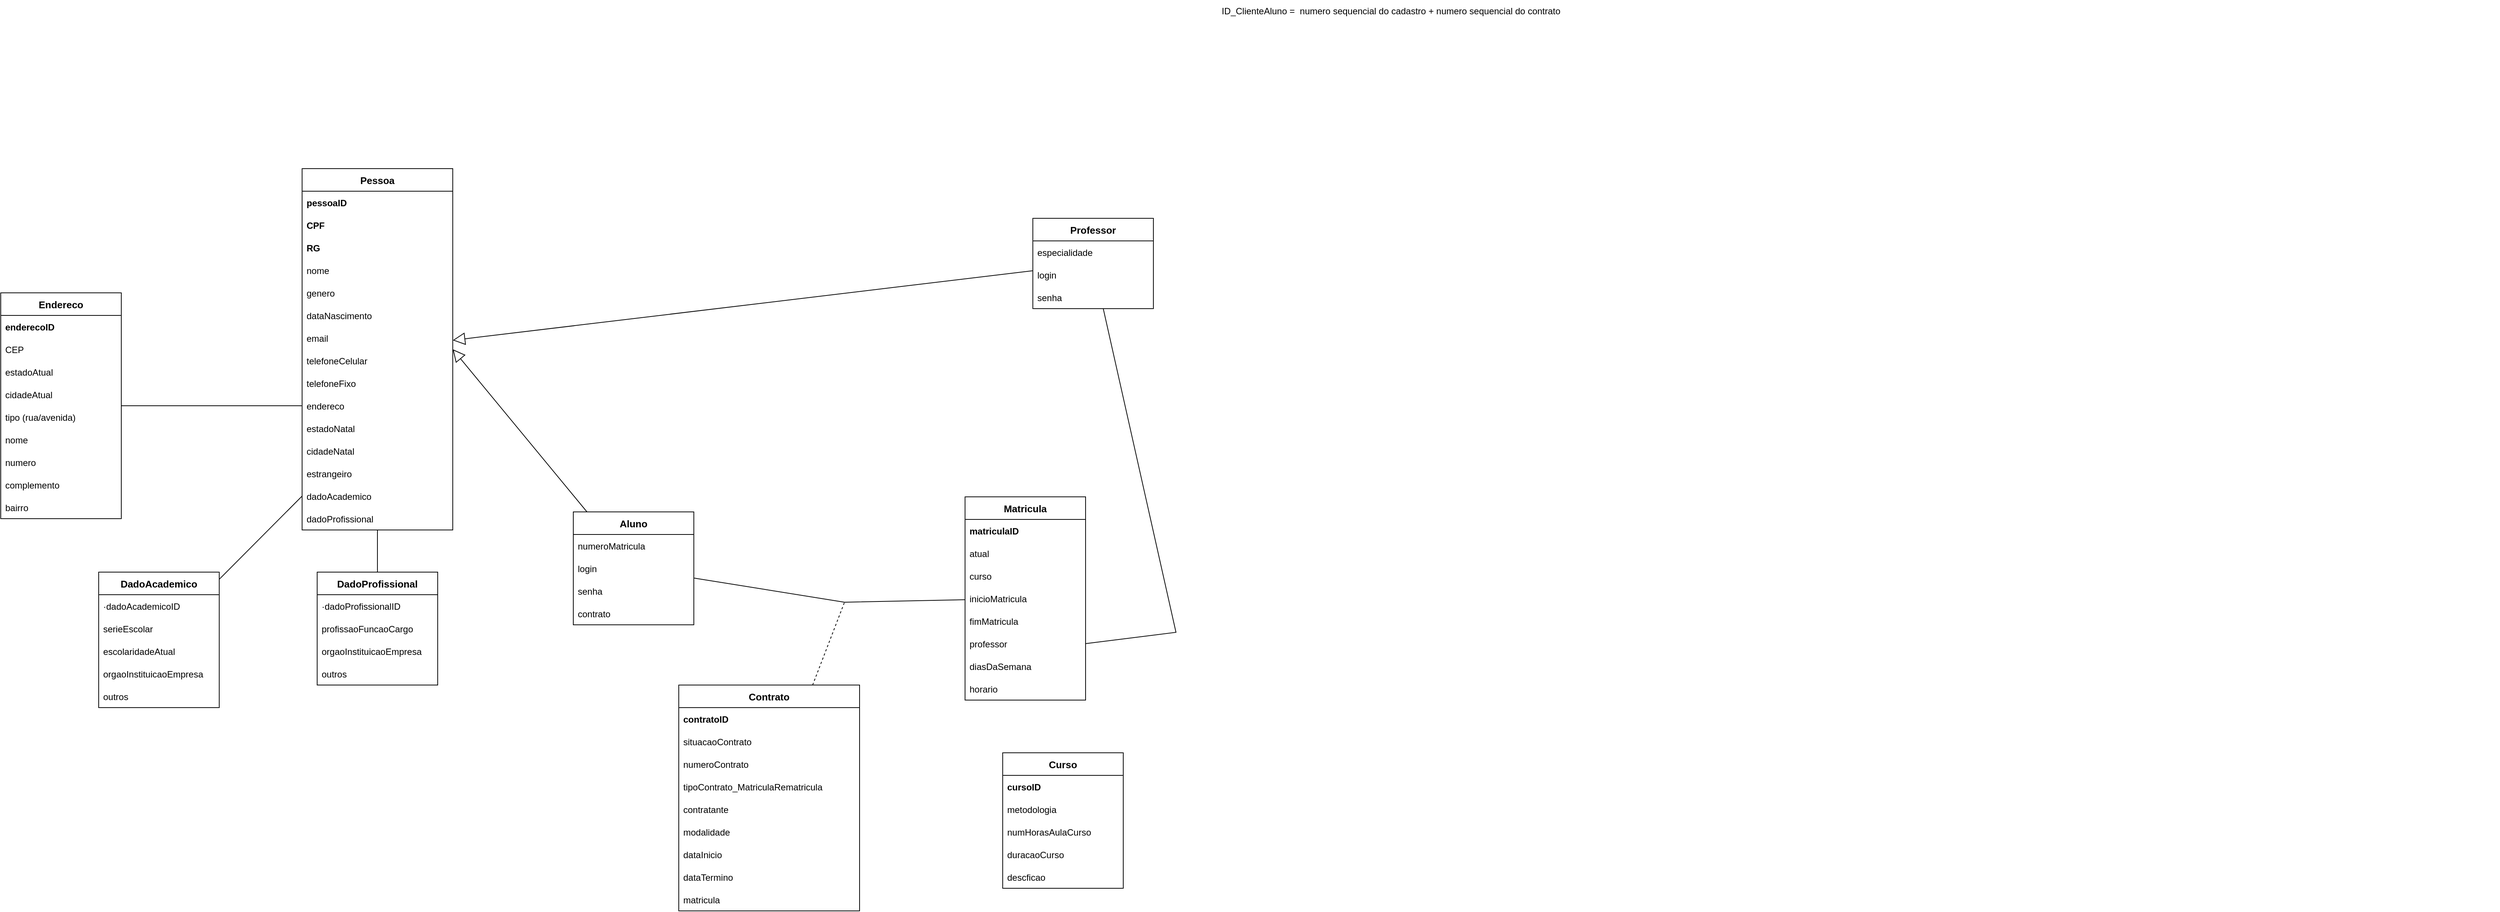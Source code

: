 <mxfile version="21.4.0" type="onedrive">
  <diagram id="wKgXzAg9ojGlnTEC1lOn" name="Diagrama de classes">
    <mxGraphModel grid="1" page="1" gridSize="10" guides="1" tooltips="1" connect="1" arrows="1" fold="1" pageScale="1" pageWidth="1654" pageHeight="1169" background="none" math="0" shadow="0">
      <root>
        <mxCell id="0" />
        <mxCell id="1" parent="0" />
        <mxCell id="VG4BFcTrAJ-5tfo0W3qp-12" style="edgeStyle=none;rounded=1;orthogonalLoop=1;jettySize=auto;html=1;fontSize=12;fontColor=default;endArrow=none;endFill=0;startSize=8;endSize=8;dashed=1;labelBackgroundColor=none;" edge="1" parent="1" source="vmr4mE0VQ1Etyp4nwSTQ-23">
          <mxGeometry relative="1" as="geometry">
            <mxPoint x="40" y="840" as="targetPoint" />
          </mxGeometry>
        </mxCell>
        <mxCell id="vmr4mE0VQ1Etyp4nwSTQ-23" value="Contrato" style="swimlane;fontStyle=1;childLayout=stackLayout;horizontal=1;startSize=30;horizontalStack=0;resizeParent=1;resizeParentMax=0;resizeLast=0;collapsible=1;marginBottom=0;rounded=0;fontSize=13;labelBackgroundColor=none;strokeWidth=1;" vertex="1" parent="1">
          <mxGeometry x="-180" y="950" width="240" height="300" as="geometry" />
        </mxCell>
        <mxCell id="vmr4mE0VQ1Etyp4nwSTQ-24" value="contratoID" style="text;fillColor=none;align=left;verticalAlign=middle;spacingLeft=4;spacingRight=4;overflow=hidden;points=[[0,0.5],[1,0.5]];portConstraint=eastwest;rotatable=0;rounded=0;shadow=0;glass=0;fontStyle=1;labelBackgroundColor=none;strokeWidth=1;" vertex="1" parent="vmr4mE0VQ1Etyp4nwSTQ-23">
          <mxGeometry y="30" width="240" height="30" as="geometry" />
        </mxCell>
        <mxCell id="vmr4mE0VQ1Etyp4nwSTQ-25" value="situacaoContrato" style="text;fillColor=none;align=left;verticalAlign=middle;spacingLeft=4;spacingRight=4;overflow=hidden;points=[[0,0.5],[1,0.5]];portConstraint=eastwest;rotatable=0;rounded=0;labelBackgroundColor=none;strokeWidth=1;" vertex="1" parent="vmr4mE0VQ1Etyp4nwSTQ-23">
          <mxGeometry y="60" width="240" height="30" as="geometry" />
        </mxCell>
        <mxCell id="vmr4mE0VQ1Etyp4nwSTQ-31" value="numeroContrato" style="text;fillColor=none;align=left;verticalAlign=middle;spacingLeft=4;spacingRight=4;overflow=hidden;points=[[0,0.5],[1,0.5]];portConstraint=eastwest;rotatable=0;rounded=0;labelBackgroundColor=none;strokeWidth=1;" vertex="1" parent="vmr4mE0VQ1Etyp4nwSTQ-23">
          <mxGeometry y="90" width="240" height="30" as="geometry" />
        </mxCell>
        <mxCell id="vmr4mE0VQ1Etyp4nwSTQ-26" value="tipoContrato_MatriculaRematricula" style="text;fillColor=none;align=left;verticalAlign=middle;spacingLeft=4;spacingRight=4;overflow=hidden;points=[[0,0.5],[1,0.5]];portConstraint=eastwest;rotatable=0;rounded=0;labelBackgroundColor=none;strokeWidth=1;" vertex="1" parent="vmr4mE0VQ1Etyp4nwSTQ-23">
          <mxGeometry y="120" width="240" height="30" as="geometry" />
        </mxCell>
        <mxCell id="vmr4mE0VQ1Etyp4nwSTQ-27" value="contratante" style="text;fillColor=none;align=left;verticalAlign=middle;spacingLeft=4;spacingRight=4;overflow=hidden;points=[[0,0.5],[1,0.5]];portConstraint=eastwest;rotatable=0;rounded=0;labelBackgroundColor=none;strokeWidth=1;" vertex="1" parent="vmr4mE0VQ1Etyp4nwSTQ-23">
          <mxGeometry y="150" width="240" height="30" as="geometry" />
        </mxCell>
        <mxCell id="3MisZbKRAyRNBX8BG2Sv-16" value="modalidade" style="text;fillColor=none;align=left;verticalAlign=middle;spacingLeft=4;spacingRight=4;overflow=hidden;points=[[0,0.5],[1,0.5]];portConstraint=eastwest;rotatable=0;rounded=0;labelBackgroundColor=none;strokeWidth=1;" vertex="1" parent="vmr4mE0VQ1Etyp4nwSTQ-23">
          <mxGeometry y="180" width="240" height="30" as="geometry" />
        </mxCell>
        <mxCell id="vmr4mE0VQ1Etyp4nwSTQ-29" value="dataInicio" style="text;fillColor=none;align=left;verticalAlign=middle;spacingLeft=4;spacingRight=4;overflow=hidden;points=[[0,0.5],[1,0.5]];portConstraint=eastwest;rotatable=0;rounded=0;labelBackgroundColor=none;strokeWidth=1;" vertex="1" parent="vmr4mE0VQ1Etyp4nwSTQ-23">
          <mxGeometry y="210" width="240" height="30" as="geometry" />
        </mxCell>
        <mxCell id="vmr4mE0VQ1Etyp4nwSTQ-30" value="dataTermino" style="text;fillColor=none;align=left;verticalAlign=middle;spacingLeft=4;spacingRight=4;overflow=hidden;points=[[0,0.5],[1,0.5]];portConstraint=eastwest;rotatable=0;rounded=0;labelBackgroundColor=none;strokeWidth=1;" vertex="1" parent="vmr4mE0VQ1Etyp4nwSTQ-23">
          <mxGeometry y="240" width="240" height="30" as="geometry" />
        </mxCell>
        <mxCell id="vmr4mE0VQ1Etyp4nwSTQ-32" value="matricula" style="text;fillColor=none;align=left;verticalAlign=middle;spacingLeft=4;spacingRight=4;overflow=hidden;points=[[0,0.5],[1,0.5]];portConstraint=eastwest;rotatable=0;rounded=0;labelBackgroundColor=none;strokeWidth=1;" vertex="1" parent="vmr4mE0VQ1Etyp4nwSTQ-23">
          <mxGeometry y="270" width="240" height="30" as="geometry" />
        </mxCell>
        <mxCell id="vmr4mE0VQ1Etyp4nwSTQ-38" value="Matricula" style="swimlane;fontStyle=1;childLayout=stackLayout;horizontal=1;startSize=30;horizontalStack=0;resizeParent=1;resizeParentMax=0;resizeLast=0;collapsible=1;marginBottom=0;rounded=0;fontSize=13;labelBackgroundColor=none;strokeWidth=1;" vertex="1" parent="1">
          <mxGeometry x="200" y="700" width="160" height="270" as="geometry" />
        </mxCell>
        <mxCell id="vmr4mE0VQ1Etyp4nwSTQ-39" value="matriculaID" style="text;fillColor=none;align=left;verticalAlign=middle;spacingLeft=4;spacingRight=4;overflow=hidden;points=[[0,0.5],[1,0.5]];portConstraint=eastwest;rotatable=0;rounded=0;shadow=0;glass=0;fontStyle=1;labelBackgroundColor=none;strokeWidth=1;" vertex="1" parent="vmr4mE0VQ1Etyp4nwSTQ-38">
          <mxGeometry y="30" width="160" height="30" as="geometry" />
        </mxCell>
        <mxCell id="vmr4mE0VQ1Etyp4nwSTQ-40" value="atual" style="text;fillColor=none;align=left;verticalAlign=middle;spacingLeft=4;spacingRight=4;overflow=hidden;points=[[0,0.5],[1,0.5]];portConstraint=eastwest;rotatable=0;rounded=0;labelBackgroundColor=none;strokeWidth=1;" vertex="1" parent="vmr4mE0VQ1Etyp4nwSTQ-38">
          <mxGeometry y="60" width="160" height="30" as="geometry" />
        </mxCell>
        <mxCell id="vmr4mE0VQ1Etyp4nwSTQ-42" value="curso" style="text;align=left;verticalAlign=middle;spacingLeft=4;spacingRight=4;overflow=hidden;points=[[0,0.5],[1,0.5]];portConstraint=eastwest;rotatable=0;rounded=0;labelBackgroundColor=none;strokeWidth=1;" vertex="1" parent="vmr4mE0VQ1Etyp4nwSTQ-38">
          <mxGeometry y="90" width="160" height="30" as="geometry" />
        </mxCell>
        <mxCell id="vmr4mE0VQ1Etyp4nwSTQ-46" value="inicioMatricula" style="text;fillColor=none;align=left;verticalAlign=middle;spacingLeft=4;spacingRight=4;overflow=hidden;points=[[0,0.5],[1,0.5]];portConstraint=eastwest;rotatable=0;rounded=0;labelBackgroundColor=none;strokeWidth=1;" vertex="1" parent="vmr4mE0VQ1Etyp4nwSTQ-38">
          <mxGeometry y="120" width="160" height="30" as="geometry" />
        </mxCell>
        <mxCell id="vmr4mE0VQ1Etyp4nwSTQ-47" value="fimMatricula" style="text;fillColor=none;align=left;verticalAlign=middle;spacingLeft=4;spacingRight=4;overflow=hidden;points=[[0,0.5],[1,0.5]];portConstraint=eastwest;rotatable=0;rounded=0;labelBackgroundColor=none;strokeWidth=1;" vertex="1" parent="vmr4mE0VQ1Etyp4nwSTQ-38">
          <mxGeometry y="150" width="160" height="30" as="geometry" />
        </mxCell>
        <mxCell id="vmr4mE0VQ1Etyp4nwSTQ-48" value="professor" style="text;fillColor=none;align=left;verticalAlign=middle;spacingLeft=4;spacingRight=4;overflow=hidden;points=[[0,0.5],[1,0.5]];portConstraint=eastwest;rotatable=0;rounded=0;labelBackgroundColor=none;strokeWidth=1;" vertex="1" parent="vmr4mE0VQ1Etyp4nwSTQ-38">
          <mxGeometry y="180" width="160" height="30" as="geometry" />
        </mxCell>
        <mxCell id="VG4BFcTrAJ-5tfo0W3qp-19" value="diasDaSemana" style="text;fillColor=none;align=left;verticalAlign=middle;spacingLeft=4;spacingRight=4;overflow=hidden;points=[[0,0.5],[1,0.5]];portConstraint=eastwest;rotatable=0;rounded=0;labelBackgroundColor=none;strokeWidth=1;" vertex="1" parent="vmr4mE0VQ1Etyp4nwSTQ-38">
          <mxGeometry y="210" width="160" height="30" as="geometry" />
        </mxCell>
        <mxCell id="vmr4mE0VQ1Etyp4nwSTQ-51" value="horario" style="text;fillColor=none;align=left;verticalAlign=middle;spacingLeft=4;spacingRight=4;overflow=hidden;points=[[0,0.5],[1,0.5]];portConstraint=eastwest;rotatable=0;rounded=0;labelBackgroundColor=none;strokeWidth=1;" vertex="1" parent="vmr4mE0VQ1Etyp4nwSTQ-38">
          <mxGeometry y="240" width="160" height="30" as="geometry" />
        </mxCell>
        <mxCell id="vmr4mE0VQ1Etyp4nwSTQ-58" value="Endereco" style="swimlane;fontStyle=1;childLayout=stackLayout;horizontal=1;startSize=30;horizontalStack=0;resizeParent=1;resizeParentMax=0;resizeLast=0;collapsible=1;marginBottom=0;rounded=0;fontSize=13;labelBackgroundColor=none;strokeWidth=1;" vertex="1" parent="1">
          <mxGeometry x="-1080" y="429" width="160" height="300" as="geometry" />
        </mxCell>
        <mxCell id="vmr4mE0VQ1Etyp4nwSTQ-59" value="enderecoID" style="text;fillColor=none;align=left;verticalAlign=middle;spacingLeft=4;spacingRight=4;overflow=hidden;points=[[0,0.5],[1,0.5]];portConstraint=eastwest;rotatable=0;rounded=0;shadow=0;glass=0;fontStyle=1;labelBackgroundColor=none;strokeWidth=1;" vertex="1" parent="vmr4mE0VQ1Etyp4nwSTQ-58">
          <mxGeometry y="30" width="160" height="30" as="geometry" />
        </mxCell>
        <mxCell id="vmr4mE0VQ1Etyp4nwSTQ-9" value="CEP" style="text;fillColor=none;align=left;verticalAlign=middle;spacingLeft=4;spacingRight=4;overflow=hidden;points=[[0,0.5],[1,0.5]];portConstraint=eastwest;rotatable=0;rounded=0;labelBackgroundColor=none;strokeWidth=1;" vertex="1" parent="vmr4mE0VQ1Etyp4nwSTQ-58">
          <mxGeometry y="60" width="160" height="30" as="geometry" />
        </mxCell>
        <mxCell id="vmr4mE0VQ1Etyp4nwSTQ-14" value="estadoAtual" style="text;fillColor=none;align=left;verticalAlign=middle;spacingLeft=4;spacingRight=4;overflow=hidden;points=[[0,0.5],[1,0.5]];portConstraint=eastwest;rotatable=0;rounded=0;labelBackgroundColor=none;strokeWidth=1;" vertex="1" parent="vmr4mE0VQ1Etyp4nwSTQ-58">
          <mxGeometry y="90" width="160" height="30" as="geometry" />
        </mxCell>
        <mxCell id="vmr4mE0VQ1Etyp4nwSTQ-16" value="cidadeAtual" style="text;fillColor=none;align=left;verticalAlign=middle;spacingLeft=4;spacingRight=4;overflow=hidden;points=[[0,0.5],[1,0.5]];portConstraint=eastwest;rotatable=0;rounded=0;labelBackgroundColor=none;strokeWidth=1;" vertex="1" parent="vmr4mE0VQ1Etyp4nwSTQ-58">
          <mxGeometry y="120" width="160" height="30" as="geometry" />
        </mxCell>
        <mxCell id="vmr4mE0VQ1Etyp4nwSTQ-60" value="tipo (rua/avenida)" style="text;fillColor=none;align=left;verticalAlign=middle;spacingLeft=4;spacingRight=4;overflow=hidden;points=[[0,0.5],[1,0.5]];portConstraint=eastwest;rotatable=0;rounded=0;labelBackgroundColor=none;strokeWidth=1;" vertex="1" parent="vmr4mE0VQ1Etyp4nwSTQ-58">
          <mxGeometry y="150" width="160" height="30" as="geometry" />
        </mxCell>
        <mxCell id="vmr4mE0VQ1Etyp4nwSTQ-61" value="nome" style="text;fillColor=none;align=left;verticalAlign=middle;spacingLeft=4;spacingRight=4;overflow=hidden;points=[[0,0.5],[1,0.5]];portConstraint=eastwest;rotatable=0;rounded=0;labelBackgroundColor=none;strokeWidth=1;" vertex="1" parent="vmr4mE0VQ1Etyp4nwSTQ-58">
          <mxGeometry y="180" width="160" height="30" as="geometry" />
        </mxCell>
        <mxCell id="vmr4mE0VQ1Etyp4nwSTQ-62" value="numero" style="text;fillColor=none;align=left;verticalAlign=middle;spacingLeft=4;spacingRight=4;overflow=hidden;points=[[0,0.5],[1,0.5]];portConstraint=eastwest;rotatable=0;rounded=0;labelBackgroundColor=none;strokeWidth=1;" vertex="1" parent="vmr4mE0VQ1Etyp4nwSTQ-58">
          <mxGeometry y="210" width="160" height="30" as="geometry" />
        </mxCell>
        <mxCell id="vmr4mE0VQ1Etyp4nwSTQ-63" value="complemento" style="text;fillColor=none;align=left;verticalAlign=middle;spacingLeft=4;spacingRight=4;overflow=hidden;points=[[0,0.5],[1,0.5]];portConstraint=eastwest;rotatable=0;rounded=0;labelBackgroundColor=none;strokeWidth=1;" vertex="1" parent="vmr4mE0VQ1Etyp4nwSTQ-58">
          <mxGeometry y="240" width="160" height="30" as="geometry" />
        </mxCell>
        <mxCell id="vmr4mE0VQ1Etyp4nwSTQ-64" value="bairro" style="text;fillColor=none;align=left;verticalAlign=middle;spacingLeft=4;spacingRight=4;overflow=hidden;points=[[0,0.5],[1,0.5]];portConstraint=eastwest;rotatable=0;rounded=0;labelBackgroundColor=none;strokeWidth=1;" vertex="1" parent="vmr4mE0VQ1Etyp4nwSTQ-58">
          <mxGeometry y="270" width="160" height="30" as="geometry" />
        </mxCell>
        <mxCell id="VG4BFcTrAJ-5tfo0W3qp-17" style="edgeStyle=none;rounded=0;orthogonalLoop=1;jettySize=auto;html=1;fontSize=12;fontColor=default;endArrow=none;endFill=0;startSize=8;endSize=14;labelBackgroundColor=none;" edge="1" parent="1" source="vmr4mE0VQ1Etyp4nwSTQ-72" target="vmr4mE0VQ1Etyp4nwSTQ-38">
          <mxGeometry relative="1" as="geometry">
            <Array as="points">
              <mxPoint x="40" y="840" />
            </Array>
          </mxGeometry>
        </mxCell>
        <mxCell id="vmr4mE0VQ1Etyp4nwSTQ-72" value="Aluno" style="swimlane;fontStyle=1;childLayout=stackLayout;horizontal=1;startSize=30;horizontalStack=0;resizeParent=1;resizeParentMax=0;resizeLast=0;collapsible=1;marginBottom=0;rounded=0;fontSize=13;labelBackgroundColor=none;strokeWidth=1;" vertex="1" parent="1">
          <mxGeometry x="-320" y="720" width="160" height="150" as="geometry" />
        </mxCell>
        <mxCell id="vmr4mE0VQ1Etyp4nwSTQ-74" value="numeroMatricula" style="text;fillColor=none;align=left;verticalAlign=middle;spacingLeft=4;spacingRight=4;overflow=hidden;points=[[0,0.5],[1,0.5]];portConstraint=eastwest;rotatable=0;rounded=0;labelBackgroundColor=none;strokeWidth=1;" vertex="1" parent="vmr4mE0VQ1Etyp4nwSTQ-72">
          <mxGeometry y="30" width="160" height="30" as="geometry" />
        </mxCell>
        <mxCell id="vmr4mE0VQ1Etyp4nwSTQ-78" value="login" style="text;fillColor=none;align=left;verticalAlign=middle;spacingLeft=4;spacingRight=4;overflow=hidden;points=[[0,0.5],[1,0.5]];portConstraint=eastwest;rotatable=0;rounded=0;labelBackgroundColor=none;strokeWidth=1;" vertex="1" parent="vmr4mE0VQ1Etyp4nwSTQ-72">
          <mxGeometry y="60" width="160" height="30" as="geometry" />
        </mxCell>
        <mxCell id="vmr4mE0VQ1Etyp4nwSTQ-79" value="senha" style="text;fillColor=none;align=left;verticalAlign=middle;spacingLeft=4;spacingRight=4;overflow=hidden;points=[[0,0.5],[1,0.5]];portConstraint=eastwest;rotatable=0;rounded=0;labelBackgroundColor=none;strokeWidth=1;" vertex="1" parent="vmr4mE0VQ1Etyp4nwSTQ-72">
          <mxGeometry y="90" width="160" height="30" as="geometry" />
        </mxCell>
        <mxCell id="vmr4mE0VQ1Etyp4nwSTQ-80" value="contrato" style="text;align=left;verticalAlign=middle;spacingLeft=4;spacingRight=4;overflow=hidden;points=[[0,0.5],[1,0.5]];portConstraint=eastwest;rotatable=0;rounded=0;labelBackgroundColor=none;strokeWidth=1;" vertex="1" parent="vmr4mE0VQ1Etyp4nwSTQ-72">
          <mxGeometry y="120" width="160" height="30" as="geometry" />
        </mxCell>
        <mxCell id="vmr4mE0VQ1Etyp4nwSTQ-104" value="ID_ClienteAluno =&amp;nbsp; numero sequencial do cadastro + numero sequencial do contrato" style="text;html=1;align=center;verticalAlign=middle;resizable=0;points=[];autosize=1;fillColor=none;labelBackgroundColor=none;rounded=0;strokeWidth=1;" vertex="1" parent="1">
          <mxGeometry x="530" y="40" width="470" height="30" as="geometry" />
        </mxCell>
        <mxCell id="vmr4mE0VQ1Etyp4nwSTQ-111" style="edgeStyle=orthogonalEdgeStyle;rounded=0;orthogonalLoop=1;jettySize=auto;html=1;exitX=0.5;exitY=1;exitDx=0;exitDy=0;endArrow=none;endFill=0;fontColor=default;labelBackgroundColor=none;strokeWidth=1;" edge="1" parent="1">
          <mxGeometry relative="1" as="geometry">
            <mxPoint x="2235" y="970" as="sourcePoint" />
            <mxPoint x="2235" y="970" as="targetPoint" />
          </mxGeometry>
        </mxCell>
        <mxCell id="uFJoaVmChpkuxRk4t4Tf-9" value="DadoProfissional" style="swimlane;fontStyle=1;childLayout=stackLayout;horizontal=1;startSize=30;horizontalStack=0;resizeParent=1;resizeParentMax=0;resizeLast=0;collapsible=1;marginBottom=0;rounded=0;fontSize=13;labelBackgroundColor=none;strokeWidth=1;" vertex="1" parent="1">
          <mxGeometry x="-660" y="800" width="160" height="150" as="geometry" />
        </mxCell>
        <mxCell id="3MisZbKRAyRNBX8BG2Sv-2" value="·dadoProfissionalID" style="text;fillColor=none;align=left;verticalAlign=middle;spacingLeft=4;spacingRight=4;overflow=hidden;points=[[0,0.5],[1,0.5]];portConstraint=eastwest;rotatable=0;rounded=0;labelBackgroundColor=none;strokeWidth=1;" vertex="1" parent="uFJoaVmChpkuxRk4t4Tf-9">
          <mxGeometry y="30" width="160" height="30" as="geometry" />
        </mxCell>
        <mxCell id="uFJoaVmChpkuxRk4t4Tf-11" value="profissaoFuncaoCargo" style="text;fillColor=none;align=left;verticalAlign=middle;spacingLeft=4;spacingRight=4;overflow=hidden;points=[[0,0.5],[1,0.5]];portConstraint=eastwest;rotatable=0;rounded=0;labelBackgroundColor=none;strokeWidth=1;" vertex="1" parent="uFJoaVmChpkuxRk4t4Tf-9">
          <mxGeometry y="60" width="160" height="30" as="geometry" />
        </mxCell>
        <mxCell id="uFJoaVmChpkuxRk4t4Tf-12" value="orgaoInstituicaoEmpresa" style="text;fillColor=none;align=left;verticalAlign=middle;spacingLeft=4;spacingRight=4;overflow=hidden;points=[[0,0.5],[1,0.5]];portConstraint=eastwest;rotatable=0;rounded=0;labelBackgroundColor=none;strokeWidth=1;" vertex="1" parent="uFJoaVmChpkuxRk4t4Tf-9">
          <mxGeometry y="90" width="160" height="30" as="geometry" />
        </mxCell>
        <mxCell id="uFJoaVmChpkuxRk4t4Tf-13" value="outros" style="text;fillColor=none;align=left;verticalAlign=middle;spacingLeft=4;spacingRight=4;overflow=hidden;points=[[0,0.5],[1,0.5]];portConstraint=eastwest;rotatable=0;rounded=0;labelBackgroundColor=none;strokeWidth=1;" vertex="1" parent="uFJoaVmChpkuxRk4t4Tf-9">
          <mxGeometry y="120" width="160" height="30" as="geometry" />
        </mxCell>
        <mxCell id="VG4BFcTrAJ-5tfo0W3qp-13" style="edgeStyle=none;rounded=1;orthogonalLoop=1;jettySize=auto;html=1;fontSize=12;fontColor=default;endArrow=none;endFill=0;startSize=8;endSize=14;entryX=0;entryY=0.5;entryDx=0;entryDy=0;labelBackgroundColor=none;" edge="1" parent="1" source="uFJoaVmChpkuxRk4t4Tf-19" target="vmr4mE0VQ1Etyp4nwSTQ-20">
          <mxGeometry relative="1" as="geometry" />
        </mxCell>
        <mxCell id="uFJoaVmChpkuxRk4t4Tf-19" value="DadoAcademico" style="swimlane;fontStyle=1;childLayout=stackLayout;horizontal=1;startSize=30;horizontalStack=0;resizeParent=1;resizeParentMax=0;resizeLast=0;collapsible=1;marginBottom=0;rounded=0;fontSize=13;labelBackgroundColor=none;strokeWidth=1;" vertex="1" parent="1">
          <mxGeometry x="-950" y="800" width="160" height="180" as="geometry" />
        </mxCell>
        <mxCell id="3MisZbKRAyRNBX8BG2Sv-1" value="·dadoAcademicoID" style="text;fillColor=none;align=left;verticalAlign=middle;spacingLeft=4;spacingRight=4;overflow=hidden;points=[[0,0.5],[1,0.5]];portConstraint=eastwest;rotatable=0;rounded=0;labelBackgroundColor=none;strokeWidth=1;" vertex="1" parent="uFJoaVmChpkuxRk4t4Tf-19">
          <mxGeometry y="30" width="160" height="30" as="geometry" />
        </mxCell>
        <mxCell id="uFJoaVmChpkuxRk4t4Tf-20" value="serieEscolar" style="text;fillColor=none;align=left;verticalAlign=middle;spacingLeft=4;spacingRight=4;overflow=hidden;points=[[0,0.5],[1,0.5]];portConstraint=eastwest;rotatable=0;rounded=0;labelBackgroundColor=none;strokeWidth=1;" vertex="1" parent="uFJoaVmChpkuxRk4t4Tf-19">
          <mxGeometry y="60" width="160" height="30" as="geometry" />
        </mxCell>
        <mxCell id="uFJoaVmChpkuxRk4t4Tf-21" value="escolaridadeAtual" style="text;fillColor=none;align=left;verticalAlign=middle;spacingLeft=4;spacingRight=4;overflow=hidden;points=[[0,0.5],[1,0.5]];portConstraint=eastwest;rotatable=0;rounded=0;labelBackgroundColor=none;strokeWidth=1;" vertex="1" parent="uFJoaVmChpkuxRk4t4Tf-19">
          <mxGeometry y="90" width="160" height="30" as="geometry" />
        </mxCell>
        <mxCell id="uFJoaVmChpkuxRk4t4Tf-22" value="orgaoInstituicaoEmpresa" style="text;fillColor=none;align=left;verticalAlign=middle;spacingLeft=4;spacingRight=4;overflow=hidden;points=[[0,0.5],[1,0.5]];portConstraint=eastwest;rotatable=0;rounded=0;labelBackgroundColor=none;strokeWidth=1;" vertex="1" parent="uFJoaVmChpkuxRk4t4Tf-19">
          <mxGeometry y="120" width="160" height="30" as="geometry" />
        </mxCell>
        <mxCell id="uFJoaVmChpkuxRk4t4Tf-23" value="outros" style="text;fillColor=none;align=left;verticalAlign=middle;spacingLeft=4;spacingRight=4;overflow=hidden;points=[[0,0.5],[1,0.5]];portConstraint=eastwest;rotatable=0;rounded=0;labelBackgroundColor=none;strokeWidth=1;" vertex="1" parent="uFJoaVmChpkuxRk4t4Tf-19">
          <mxGeometry y="150" width="160" height="30" as="geometry" />
        </mxCell>
        <mxCell id="VG4BFcTrAJ-5tfo0W3qp-18" style="edgeStyle=none;rounded=0;orthogonalLoop=1;jettySize=auto;html=1;fontSize=12;fontColor=default;endArrow=none;endFill=0;startSize=8;endSize=14;entryX=1;entryY=0.5;entryDx=0;entryDy=0;labelBackgroundColor=none;" edge="1" parent="1" source="OzpYOp_O2W1lYUF9wHdp-2" target="vmr4mE0VQ1Etyp4nwSTQ-48">
          <mxGeometry relative="1" as="geometry">
            <Array as="points">
              <mxPoint x="480" y="880" />
            </Array>
          </mxGeometry>
        </mxCell>
        <mxCell id="OzpYOp_O2W1lYUF9wHdp-2" value="Professor" style="swimlane;fontStyle=1;childLayout=stackLayout;horizontal=1;startSize=30;horizontalStack=0;resizeParent=1;resizeParentMax=0;resizeLast=0;collapsible=1;marginBottom=0;rounded=0;fontSize=13;labelBackgroundColor=none;strokeWidth=1;" vertex="1" parent="1">
          <mxGeometry x="290" y="330" width="160" height="120" as="geometry" />
        </mxCell>
        <mxCell id="VG4BFcTrAJ-5tfo0W3qp-1" value="especialidade" style="text;fillColor=none;align=left;verticalAlign=middle;spacingLeft=4;spacingRight=4;overflow=hidden;points=[[0,0.5],[1,0.5]];portConstraint=eastwest;rotatable=0;rounded=0;labelBackgroundColor=none;strokeWidth=1;" vertex="1" parent="OzpYOp_O2W1lYUF9wHdp-2">
          <mxGeometry y="30" width="160" height="30" as="geometry" />
        </mxCell>
        <mxCell id="VG4BFcTrAJ-5tfo0W3qp-2" value="login" style="text;fillColor=none;align=left;verticalAlign=middle;spacingLeft=4;spacingRight=4;overflow=hidden;points=[[0,0.5],[1,0.5]];portConstraint=eastwest;rotatable=0;rounded=0;labelBackgroundColor=none;strokeWidth=1;" vertex="1" parent="OzpYOp_O2W1lYUF9wHdp-2">
          <mxGeometry y="60" width="160" height="30" as="geometry" />
        </mxCell>
        <mxCell id="VG4BFcTrAJ-5tfo0W3qp-3" value="senha" style="text;fillColor=none;align=left;verticalAlign=middle;spacingLeft=4;spacingRight=4;overflow=hidden;points=[[0,0.5],[1,0.5]];portConstraint=eastwest;rotatable=0;rounded=0;labelBackgroundColor=none;strokeWidth=1;" vertex="1" parent="OzpYOp_O2W1lYUF9wHdp-2">
          <mxGeometry y="90" width="160" height="30" as="geometry" />
        </mxCell>
        <mxCell id="VG4BFcTrAJ-5tfo0W3qp-7" style="orthogonalLoop=1;jettySize=auto;html=1;fontSize=12;fontColor=default;endArrow=block;endFill=0;startSize=8;endSize=14;labelBackgroundColor=none;" edge="1" parent="1" source="OzpYOp_O2W1lYUF9wHdp-2" target="vmr4mE0VQ1Etyp4nwSTQ-1">
          <mxGeometry relative="1" as="geometry">
            <mxPoint x="-350" y="350" as="sourcePoint" />
            <mxPoint x="-480" y="309" as="targetPoint" />
          </mxGeometry>
        </mxCell>
        <mxCell id="VG4BFcTrAJ-5tfo0W3qp-8" style="rounded=1;orthogonalLoop=1;jettySize=auto;html=1;fontSize=12;endArrow=block;endFill=0;startSize=8;endSize=14;labelBackgroundColor=none;fontColor=default;strokeWidth=1;" edge="1" parent="1" source="vmr4mE0VQ1Etyp4nwSTQ-72">
          <mxGeometry relative="1" as="geometry">
            <mxPoint x="-300" y="785" as="sourcePoint" />
            <mxPoint x="-480" y="504" as="targetPoint" />
          </mxGeometry>
        </mxCell>
        <mxCell id="VG4BFcTrAJ-5tfo0W3qp-10" style="rounded=1;orthogonalLoop=1;jettySize=auto;html=1;fontSize=12;startSize=8;endSize=8;endArrow=none;endFill=0;labelBackgroundColor=none;fontColor=default;strokeWidth=1;" edge="1" parent="1" source="vmr4mE0VQ1Etyp4nwSTQ-58" target="vmr4mE0VQ1Etyp4nwSTQ-12">
          <mxGeometry relative="1" as="geometry">
            <mxPoint x="-1060" y="600" as="sourcePoint" />
            <mxPoint x="-680" y="579" as="targetPoint" />
          </mxGeometry>
        </mxCell>
        <mxCell id="VG4BFcTrAJ-5tfo0W3qp-11" style="rounded=1;orthogonalLoop=1;jettySize=auto;html=1;fontSize=12;fontColor=default;endArrow=none;endFill=0;startSize=8;endSize=8;labelBackgroundColor=none;strokeWidth=1;" edge="1" parent="1" source="uFJoaVmChpkuxRk4t4Tf-9" target="uFJoaVmChpkuxRk4t4Tf-25">
          <mxGeometry relative="1" as="geometry">
            <mxPoint x="-590" y="840" as="sourcePoint" />
            <mxPoint x="-680" y="729" as="targetPoint" />
          </mxGeometry>
        </mxCell>
        <mxCell id="vmr4mE0VQ1Etyp4nwSTQ-1" value="Pessoa" style="swimlane;fontStyle=1;childLayout=stackLayout;horizontal=1;startSize=30;horizontalStack=0;resizeParent=1;resizeParentMax=0;resizeLast=0;collapsible=1;marginBottom=0;rounded=0;fontSize=13;labelBackgroundColor=none;strokeWidth=1;" vertex="1" parent="1">
          <mxGeometry x="-680" y="264" width="200" height="480" as="geometry" />
        </mxCell>
        <mxCell id="vmr4mE0VQ1Etyp4nwSTQ-2" value="pessoaID" style="text;fillColor=none;align=left;verticalAlign=middle;spacingLeft=4;spacingRight=4;overflow=hidden;points=[[0,0.5],[1,0.5]];portConstraint=eastwest;rotatable=0;rounded=0;shadow=0;glass=0;fontStyle=1;labelBackgroundColor=none;strokeWidth=1;" vertex="1" parent="vmr4mE0VQ1Etyp4nwSTQ-1">
          <mxGeometry y="30" width="200" height="30" as="geometry" />
        </mxCell>
        <mxCell id="vmr4mE0VQ1Etyp4nwSTQ-3" value="CPF" style="text;fillColor=none;align=left;verticalAlign=middle;spacingLeft=4;spacingRight=4;overflow=hidden;points=[[0,0.5],[1,0.5]];portConstraint=eastwest;rotatable=0;rounded=0;labelBackgroundColor=none;fontStyle=1;strokeWidth=1;" vertex="1" parent="vmr4mE0VQ1Etyp4nwSTQ-1">
          <mxGeometry y="60" width="200" height="30" as="geometry" />
        </mxCell>
        <mxCell id="vmr4mE0VQ1Etyp4nwSTQ-4" value="RG" style="text;fillColor=none;align=left;verticalAlign=middle;spacingLeft=4;spacingRight=4;overflow=hidden;points=[[0,0.5],[1,0.5]];portConstraint=eastwest;rotatable=0;rounded=0;labelBackgroundColor=none;fontStyle=1;strokeWidth=1;" vertex="1" parent="vmr4mE0VQ1Etyp4nwSTQ-1">
          <mxGeometry y="90" width="200" height="30" as="geometry" />
        </mxCell>
        <mxCell id="vmr4mE0VQ1Etyp4nwSTQ-5" value="nome" style="text;fillColor=none;align=left;verticalAlign=middle;spacingLeft=4;spacingRight=4;overflow=hidden;points=[[0,0.5],[1,0.5]];portConstraint=eastwest;rotatable=0;rounded=0;labelBackgroundColor=none;strokeWidth=1;" vertex="1" parent="vmr4mE0VQ1Etyp4nwSTQ-1">
          <mxGeometry y="120" width="200" height="30" as="geometry" />
        </mxCell>
        <mxCell id="vmr4mE0VQ1Etyp4nwSTQ-6" value="genero" style="text;fillColor=none;align=left;verticalAlign=middle;spacingLeft=4;spacingRight=4;overflow=hidden;points=[[0,0.5],[1,0.5]];portConstraint=eastwest;rotatable=0;rounded=0;labelBackgroundColor=none;strokeWidth=1;" vertex="1" parent="vmr4mE0VQ1Etyp4nwSTQ-1">
          <mxGeometry y="150" width="200" height="30" as="geometry" />
        </mxCell>
        <mxCell id="vmr4mE0VQ1Etyp4nwSTQ-7" value="dataNascimento" style="text;fillColor=none;align=left;verticalAlign=middle;spacingLeft=4;spacingRight=4;overflow=hidden;points=[[0,0.5],[1,0.5]];portConstraint=eastwest;rotatable=0;rounded=0;labelBackgroundColor=none;strokeWidth=1;" vertex="1" parent="vmr4mE0VQ1Etyp4nwSTQ-1">
          <mxGeometry y="180" width="200" height="30" as="geometry" />
        </mxCell>
        <mxCell id="vmr4mE0VQ1Etyp4nwSTQ-8" value="email" style="text;fillColor=none;align=left;verticalAlign=middle;spacingLeft=4;spacingRight=4;overflow=hidden;points=[[0,0.5],[1,0.5]];portConstraint=eastwest;rotatable=0;rounded=0;labelBackgroundColor=none;strokeWidth=1;" vertex="1" parent="vmr4mE0VQ1Etyp4nwSTQ-1">
          <mxGeometry y="210" width="200" height="30" as="geometry" />
        </mxCell>
        <mxCell id="vmr4mE0VQ1Etyp4nwSTQ-10" value="telefoneCelular" style="text;fillColor=none;align=left;verticalAlign=middle;spacingLeft=4;spacingRight=4;overflow=hidden;points=[[0,0.5],[1,0.5]];portConstraint=eastwest;rotatable=0;rounded=0;labelBackgroundColor=none;strokeWidth=1;" vertex="1" parent="vmr4mE0VQ1Etyp4nwSTQ-1">
          <mxGeometry y="240" width="200" height="30" as="geometry" />
        </mxCell>
        <mxCell id="vmr4mE0VQ1Etyp4nwSTQ-11" value="telefoneFixo" style="text;fillColor=none;align=left;verticalAlign=middle;spacingLeft=4;spacingRight=4;overflow=hidden;points=[[0,0.5],[1,0.5]];portConstraint=eastwest;rotatable=0;rounded=0;labelBackgroundColor=none;strokeWidth=1;" vertex="1" parent="vmr4mE0VQ1Etyp4nwSTQ-1">
          <mxGeometry y="270" width="200" height="30" as="geometry" />
        </mxCell>
        <mxCell id="vmr4mE0VQ1Etyp4nwSTQ-12" value="endereco" style="text;fillColor=none;align=left;verticalAlign=middle;spacingLeft=4;spacingRight=4;overflow=hidden;points=[[0,0.5],[1,0.5]];portConstraint=eastwest;rotatable=0;rounded=0;labelBackgroundColor=none;strokeWidth=1;" vertex="1" parent="vmr4mE0VQ1Etyp4nwSTQ-1">
          <mxGeometry y="300" width="200" height="30" as="geometry" />
        </mxCell>
        <mxCell id="vmr4mE0VQ1Etyp4nwSTQ-13" value="estadoNatal" style="text;fillColor=none;align=left;verticalAlign=middle;spacingLeft=4;spacingRight=4;overflow=hidden;points=[[0,0.5],[1,0.5]];portConstraint=eastwest;rotatable=0;rounded=0;labelBackgroundColor=none;strokeWidth=1;" vertex="1" parent="vmr4mE0VQ1Etyp4nwSTQ-1">
          <mxGeometry y="330" width="200" height="30" as="geometry" />
        </mxCell>
        <mxCell id="vmr4mE0VQ1Etyp4nwSTQ-15" value="cidadeNatal" style="text;fillColor=none;align=left;verticalAlign=middle;spacingLeft=4;spacingRight=4;overflow=hidden;points=[[0,0.5],[1,0.5]];portConstraint=eastwest;rotatable=0;rounded=0;labelBackgroundColor=none;strokeWidth=1;" vertex="1" parent="vmr4mE0VQ1Etyp4nwSTQ-1">
          <mxGeometry y="360" width="200" height="30" as="geometry" />
        </mxCell>
        <mxCell id="vmr4mE0VQ1Etyp4nwSTQ-17" value="estrangeiro" style="text;fillColor=none;align=left;verticalAlign=middle;spacingLeft=4;spacingRight=4;overflow=hidden;points=[[0,0.5],[1,0.5]];portConstraint=eastwest;rotatable=0;rounded=0;labelBackgroundColor=none;strokeWidth=1;" vertex="1" parent="vmr4mE0VQ1Etyp4nwSTQ-1">
          <mxGeometry y="390" width="200" height="30" as="geometry" />
        </mxCell>
        <mxCell id="vmr4mE0VQ1Etyp4nwSTQ-20" value="dadoAcademico" style="text;fillColor=none;align=left;verticalAlign=middle;spacingLeft=4;spacingRight=4;overflow=hidden;points=[[0,0.5],[1,0.5]];portConstraint=eastwest;rotatable=0;rounded=0;labelBackgroundColor=none;strokeWidth=1;" vertex="1" parent="vmr4mE0VQ1Etyp4nwSTQ-1">
          <mxGeometry y="420" width="200" height="30" as="geometry" />
        </mxCell>
        <mxCell id="uFJoaVmChpkuxRk4t4Tf-25" value="dadoProfissional" style="text;fillColor=none;align=left;verticalAlign=middle;spacingLeft=4;spacingRight=4;overflow=hidden;points=[[0,0.5],[1,0.5]];portConstraint=eastwest;rotatable=0;rounded=0;labelBackgroundColor=none;strokeWidth=1;" vertex="1" parent="vmr4mE0VQ1Etyp4nwSTQ-1">
          <mxGeometry y="450" width="200" height="30" as="geometry" />
        </mxCell>
        <mxCell id="3MisZbKRAyRNBX8BG2Sv-3" value="Curso" style="swimlane;fontStyle=1;childLayout=stackLayout;horizontal=1;startSize=30;horizontalStack=0;resizeParent=1;resizeParentMax=0;resizeLast=0;collapsible=1;marginBottom=0;rounded=0;fontSize=13;labelBackgroundColor=none;strokeWidth=1;" vertex="1" parent="1">
          <mxGeometry x="250" y="1040" width="160" height="180" as="geometry" />
        </mxCell>
        <mxCell id="3MisZbKRAyRNBX8BG2Sv-4" value="cursoID" style="text;fillColor=none;align=left;verticalAlign=middle;spacingLeft=4;spacingRight=4;overflow=hidden;points=[[0,0.5],[1,0.5]];portConstraint=eastwest;rotatable=0;rounded=0;shadow=0;glass=0;fontStyle=1;labelBackgroundColor=none;strokeWidth=1;" vertex="1" parent="3MisZbKRAyRNBX8BG2Sv-3">
          <mxGeometry y="30" width="160" height="30" as="geometry" />
        </mxCell>
        <mxCell id="3MisZbKRAyRNBX8BG2Sv-7" value="metodologia" style="text;fillColor=none;align=left;verticalAlign=middle;spacingLeft=4;spacingRight=4;overflow=hidden;points=[[0,0.5],[1,0.5]];portConstraint=eastwest;rotatable=0;rounded=0;labelBackgroundColor=none;strokeWidth=1;" vertex="1" parent="3MisZbKRAyRNBX8BG2Sv-3">
          <mxGeometry y="60" width="160" height="30" as="geometry" />
        </mxCell>
        <mxCell id="3MisZbKRAyRNBX8BG2Sv-11" value="numHorasAulaCurso" style="text;fillColor=none;align=left;verticalAlign=middle;spacingLeft=4;spacingRight=4;overflow=hidden;points=[[0,0.5],[1,0.5]];portConstraint=eastwest;rotatable=0;rounded=0;labelBackgroundColor=none;strokeWidth=1;" vertex="1" parent="3MisZbKRAyRNBX8BG2Sv-3">
          <mxGeometry y="90" width="160" height="30" as="geometry" />
        </mxCell>
        <mxCell id="3MisZbKRAyRNBX8BG2Sv-12" value="duracaoCurso" style="text;fillColor=none;align=left;verticalAlign=middle;spacingLeft=4;spacingRight=4;overflow=hidden;points=[[0,0.5],[1,0.5]];portConstraint=eastwest;rotatable=0;rounded=0;labelBackgroundColor=none;strokeWidth=1;" vertex="1" parent="3MisZbKRAyRNBX8BG2Sv-3">
          <mxGeometry y="120" width="160" height="30" as="geometry" />
        </mxCell>
        <mxCell id="3MisZbKRAyRNBX8BG2Sv-15" value="descficao" style="text;fillColor=none;align=left;verticalAlign=middle;spacingLeft=4;spacingRight=4;overflow=hidden;points=[[0,0.5],[1,0.5]];portConstraint=eastwest;rotatable=0;rounded=0;labelBackgroundColor=none;strokeWidth=1;" vertex="1" parent="3MisZbKRAyRNBX8BG2Sv-3">
          <mxGeometry y="150" width="160" height="30" as="geometry" />
        </mxCell>
      </root>
    </mxGraphModel>
  </diagram>
</mxfile>
